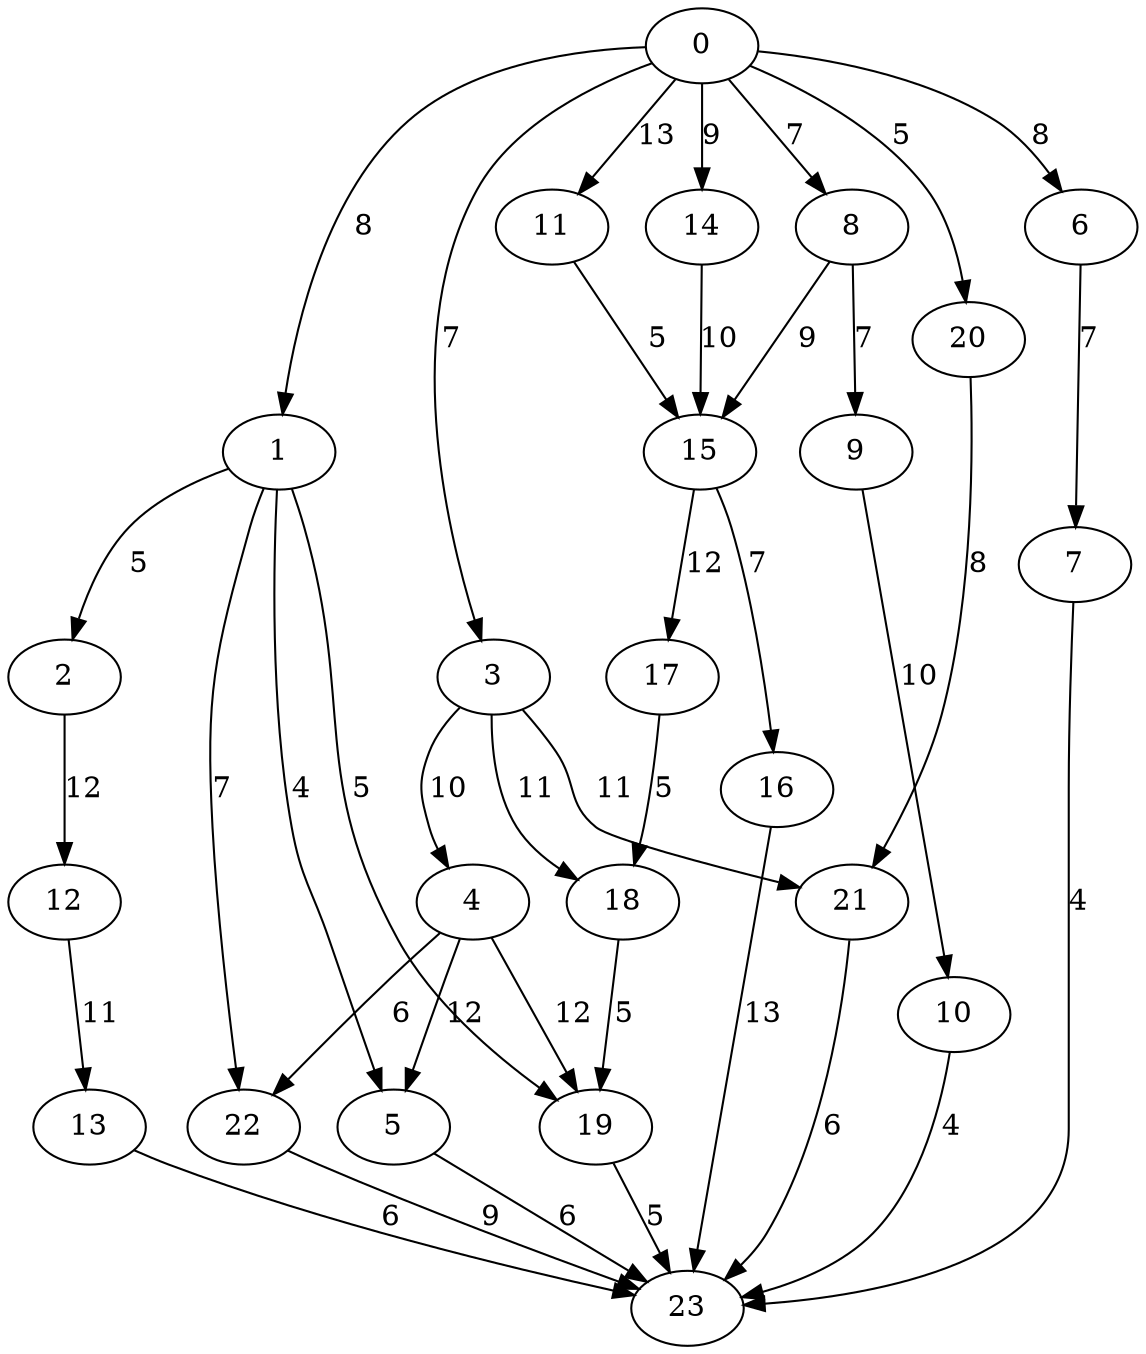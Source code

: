 digraph t20p8_13 {
0 -> 1 [ label = 8 ];
0 -> 3 [ label = 7 ];
0 -> 6 [ label = 8 ];
0 -> 8 [ label = 7 ];
0 -> 11 [ label = 13 ];
0 -> 14 [ label = 9 ];
0 -> 20 [ label = 5 ];
1 -> 2 [ label = 5 ];
1 -> 5 [ label = 4 ];
1 -> 19 [ label = 5 ];
1 -> 22 [ label = 7 ];
2 -> 12 [ label = 12 ];
3 -> 4 [ label = 10 ];
3 -> 18 [ label = 11 ];
3 -> 21 [ label = 11 ];
4 -> 5 [ label = 12 ];
4 -> 19 [ label = 12 ];
4 -> 22 [ label = 6 ];
5 -> 23 [ label = 6 ];
6 -> 7 [ label = 7 ];
7 -> 23 [ label = 4 ];
8 -> 9 [ label = 7 ];
8 -> 15 [ label = 9 ];
9 -> 10 [ label = 10 ];
10 -> 23 [ label = 4 ];
11 -> 15 [ label = 5 ];
12 -> 13 [ label = 11 ];
13 -> 23 [ label = 6 ];
14 -> 15 [ label = 10 ];
15 -> 16 [ label = 7 ];
15 -> 17 [ label = 12 ];
16 -> 23 [ label = 13 ];
17 -> 18 [ label = 5 ];
18 -> 19 [ label = 5 ];
19 -> 23 [ label = 5 ];
20 -> 21 [ label = 8 ];
21 -> 23 [ label = 6 ];
22 -> 23 [ label = 9 ];
 }


